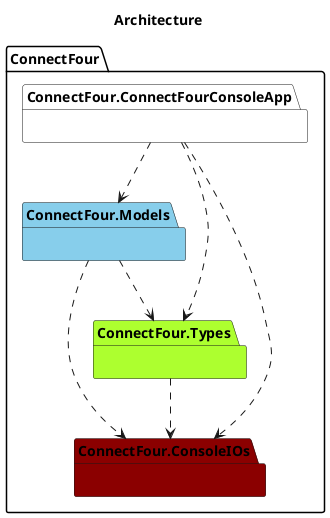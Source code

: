 @startuml Architecture
title Architecture
package ConnectFour{
    namespace ConnectFourConsoleApp #White{}
    namespace Models #SkyBlue{}
    namespace Types #GreenYellow{}
    namespace ConsoleIOs #DarkRed{}
    
    ConnectFourConsoleApp ..> Models
    ConnectFourConsoleApp ..> Types
    ConnectFourConsoleApp ..> ConsoleIOs
    
    Models ..> Types
    Models ..> ConsoleIOs
    
    Types ..> ConsoleIOs
}
@enduml